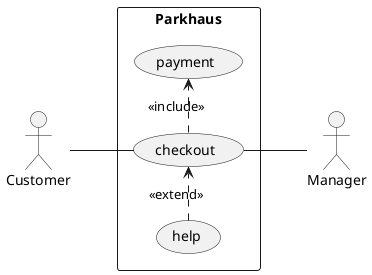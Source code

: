 'https://plantuml.com/sequence-diagram'
@startuml
left to right direction
skinparam packageStyle rectangle
actor Customer
actor Manager
rectangle Parkhaus {
  Customer -- (checkout)
  (checkout) .> (payment) : <<include>>
  (help) .> (checkout) : <<extend>>
  (checkout) -- Manager
}
@enduml